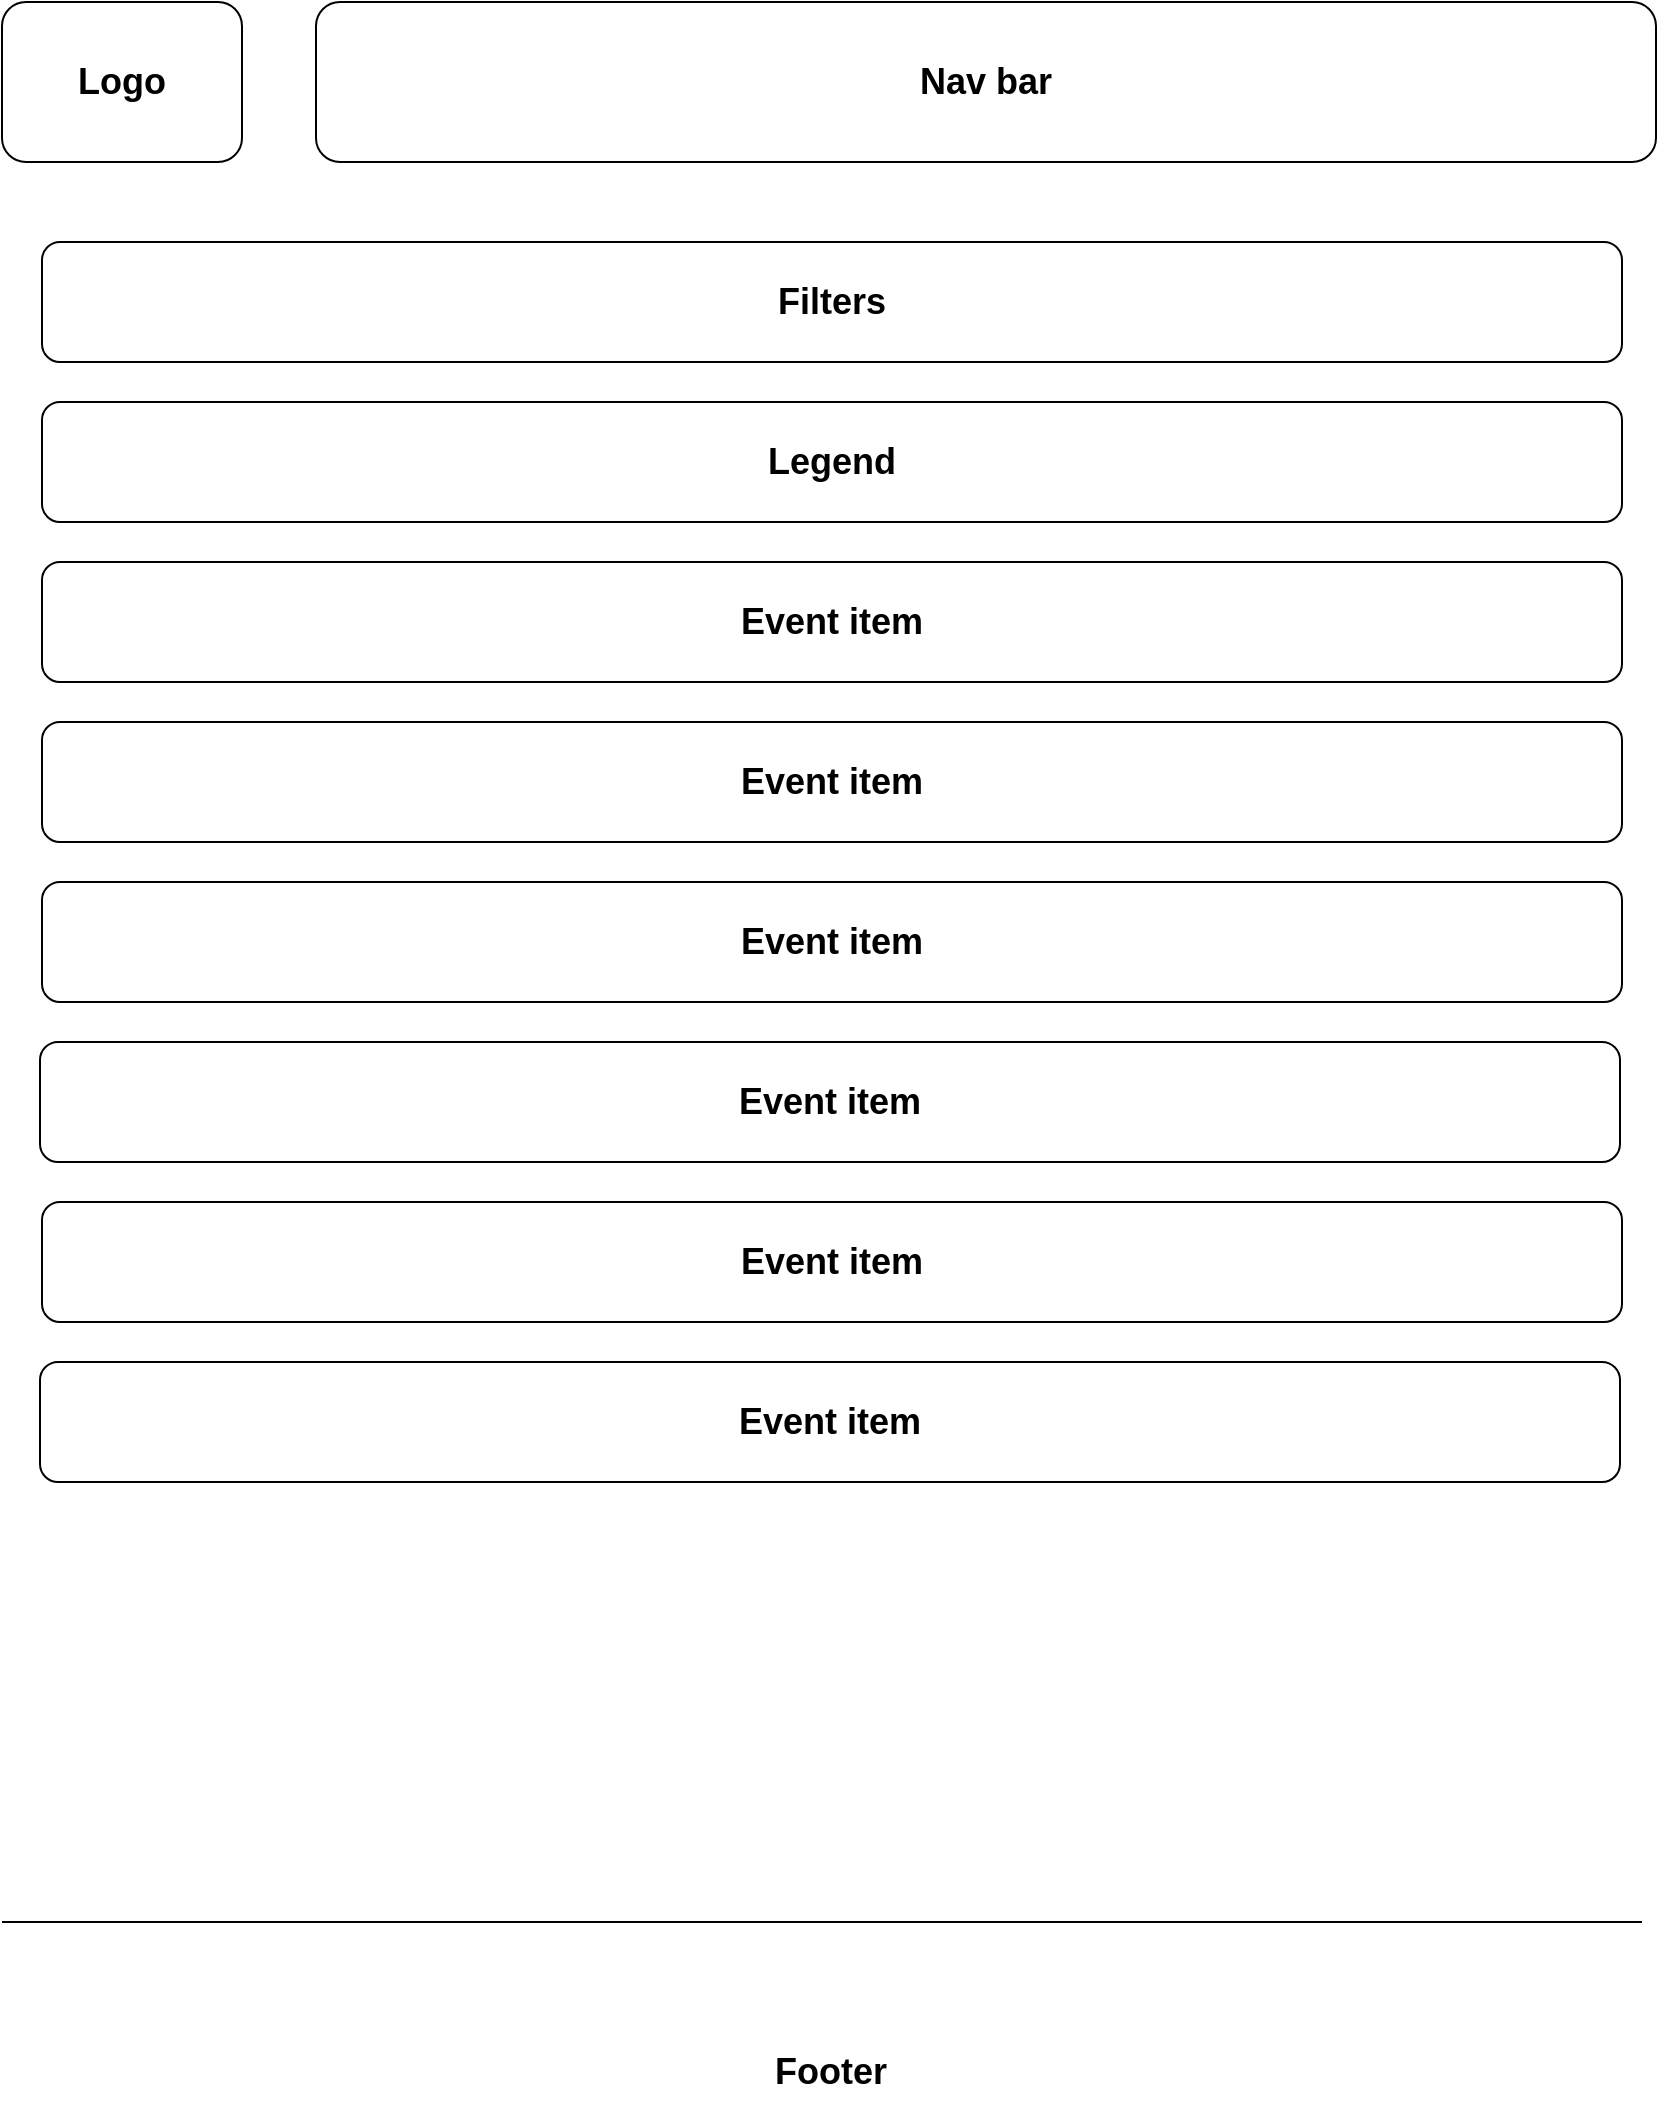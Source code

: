 <mxfile>
    <diagram id="lg_cm7hCihnjdDousHc_" name="Home page">
        <mxGraphModel dx="2619" dy="1219" grid="0" gridSize="10" guides="1" tooltips="1" connect="1" arrows="1" fold="1" page="1" pageScale="1" pageWidth="827" pageHeight="1169" math="0" shadow="0">
            <root>
                <mxCell id="0"/>
                <mxCell id="1" parent="0"/>
                <mxCell id="4" value="&lt;font style=&quot;font-size: 18px;&quot;&gt;&lt;b style=&quot;&quot;&gt;Nav bar&lt;/b&gt;&lt;/font&gt;" style="rounded=1;whiteSpace=wrap;html=1;fillColor=none;" parent="1" vertex="1">
                    <mxGeometry x="157" y="40" width="670" height="80" as="geometry"/>
                </mxCell>
                <mxCell id="5" value="&lt;font style=&quot;font-size: 18px;&quot;&gt;&lt;b style=&quot;&quot;&gt;Logo&lt;/b&gt;&lt;/font&gt;" style="rounded=1;whiteSpace=wrap;html=1;fillColor=none;" parent="1" vertex="1">
                    <mxGeometry y="40" width="120" height="80" as="geometry"/>
                </mxCell>
                <mxCell id="6" value="" style="endArrow=none;html=1;" parent="1" edge="1">
                    <mxGeometry width="50" height="50" relative="1" as="geometry">
                        <mxPoint y="1000" as="sourcePoint"/>
                        <mxPoint x="820" y="1000" as="targetPoint"/>
                        <Array as="points">
                            <mxPoint x="408" y="1000"/>
                        </Array>
                    </mxGeometry>
                </mxCell>
                <mxCell id="7" value="&lt;font style=&quot;font-size: 18px;&quot;&gt;&lt;b&gt;Footer&lt;/b&gt;&lt;/font&gt;" style="text;html=1;align=center;verticalAlign=middle;resizable=0;points=[];autosize=1;strokeColor=none;fillColor=none;" parent="1" vertex="1">
                    <mxGeometry x="374" y="1055" width="80" height="40" as="geometry"/>
                </mxCell>
                <mxCell id="14" value="&lt;font style=&quot;font-size: 18px;&quot;&gt;&lt;b style=&quot;&quot;&gt;Filters&lt;/b&gt;&lt;/font&gt;" style="rounded=1;whiteSpace=wrap;html=1;fillColor=none;" parent="1" vertex="1">
                    <mxGeometry x="20" y="160" width="790" height="60" as="geometry"/>
                </mxCell>
                <mxCell id="15" value="&lt;b style=&quot;&quot;&gt;&lt;font style=&quot;font-size: 18px;&quot;&gt;Legend&lt;/font&gt;&lt;/b&gt;" style="rounded=1;whiteSpace=wrap;html=1;fillColor=none;" parent="1" vertex="1">
                    <mxGeometry x="20" y="240" width="790" height="60" as="geometry"/>
                </mxCell>
                <mxCell id="16" value="&lt;font style=&quot;font-size: 18px;&quot;&gt;&lt;b style=&quot;&quot;&gt;Event item&lt;/b&gt;&lt;/font&gt;" style="rounded=1;whiteSpace=wrap;html=1;fillColor=none;" parent="1" vertex="1">
                    <mxGeometry x="20" y="320" width="790" height="60" as="geometry"/>
                </mxCell>
                <mxCell id="17" value="&lt;font style=&quot;font-size: 18px;&quot;&gt;&lt;b style=&quot;&quot;&gt;Event item&lt;/b&gt;&lt;/font&gt;" style="rounded=1;whiteSpace=wrap;html=1;fillColor=none;" parent="1" vertex="1">
                    <mxGeometry x="20" y="400" width="790" height="60" as="geometry"/>
                </mxCell>
                <mxCell id="18" value="&lt;font style=&quot;font-size: 18px;&quot;&gt;&lt;b style=&quot;&quot;&gt;Event item&lt;/b&gt;&lt;/font&gt;" style="rounded=1;whiteSpace=wrap;html=1;fillColor=none;" parent="1" vertex="1">
                    <mxGeometry x="20" y="480" width="790" height="60" as="geometry"/>
                </mxCell>
                <mxCell id="19" value="&lt;font style=&quot;font-size: 18px;&quot;&gt;&lt;b style=&quot;&quot;&gt;Event item&lt;/b&gt;&lt;/font&gt;" style="rounded=1;whiteSpace=wrap;html=1;fillColor=none;" parent="1" vertex="1">
                    <mxGeometry x="19" y="560" width="790" height="60" as="geometry"/>
                </mxCell>
                <mxCell id="20" value="&lt;font style=&quot;font-size: 18px;&quot;&gt;&lt;b style=&quot;&quot;&gt;Event item&lt;/b&gt;&lt;/font&gt;" style="rounded=1;whiteSpace=wrap;html=1;fillColor=none;" parent="1" vertex="1">
                    <mxGeometry x="20" y="640" width="790" height="60" as="geometry"/>
                </mxCell>
                <mxCell id="21" value="&lt;font style=&quot;font-size: 18px;&quot;&gt;&lt;b style=&quot;&quot;&gt;Event item&lt;/b&gt;&lt;/font&gt;" style="rounded=1;whiteSpace=wrap;html=1;fillColor=none;" parent="1" vertex="1">
                    <mxGeometry x="19" y="720" width="790" height="60" as="geometry"/>
                </mxCell>
            </root>
        </mxGraphModel>
    </diagram>
    <diagram name="Profile page" id="c5l0YDh3xQzmeg2ZRhD-">
        <mxGraphModel dx="2619" dy="1219" grid="0" gridSize="10" guides="1" tooltips="1" connect="1" arrows="1" fold="1" page="1" pageScale="1" pageWidth="827" pageHeight="1169" math="0" shadow="0">
            <root>
                <mxCell id="b-oymvi-nW7fgCUGC24i-0"/>
                <mxCell id="b-oymvi-nW7fgCUGC24i-1" parent="b-oymvi-nW7fgCUGC24i-0"/>
                <mxCell id="b-oymvi-nW7fgCUGC24i-2" value="&lt;font style=&quot;font-size: 18px;&quot;&gt;&lt;b style=&quot;&quot;&gt;Nav bar&lt;/b&gt;&lt;/font&gt;" style="rounded=1;whiteSpace=wrap;html=1;fillColor=none;" parent="b-oymvi-nW7fgCUGC24i-1" vertex="1">
                    <mxGeometry x="157" y="40" width="670" height="80" as="geometry"/>
                </mxCell>
                <mxCell id="b-oymvi-nW7fgCUGC24i-3" value="&lt;font style=&quot;font-size: 18px;&quot;&gt;&lt;b style=&quot;&quot;&gt;Logo&lt;/b&gt;&lt;/font&gt;" style="rounded=1;whiteSpace=wrap;html=1;fillColor=none;" parent="b-oymvi-nW7fgCUGC24i-1" vertex="1">
                    <mxGeometry y="40" width="120" height="80" as="geometry"/>
                </mxCell>
                <mxCell id="b-oymvi-nW7fgCUGC24i-4" value="" style="endArrow=none;html=1;" parent="b-oymvi-nW7fgCUGC24i-1" edge="1">
                    <mxGeometry width="50" height="50" relative="1" as="geometry">
                        <mxPoint y="1000" as="sourcePoint"/>
                        <mxPoint x="820" y="1000" as="targetPoint"/>
                        <Array as="points">
                            <mxPoint x="408" y="1000"/>
                        </Array>
                    </mxGeometry>
                </mxCell>
                <mxCell id="b-oymvi-nW7fgCUGC24i-5" value="&lt;font style=&quot;font-size: 18px;&quot;&gt;&lt;b&gt;Footer&lt;/b&gt;&lt;/font&gt;" style="text;html=1;align=center;verticalAlign=middle;resizable=0;points=[];autosize=1;strokeColor=none;fillColor=none;" parent="b-oymvi-nW7fgCUGC24i-1" vertex="1">
                    <mxGeometry x="374" y="1055" width="80" height="40" as="geometry"/>
                </mxCell>
                <mxCell id="WHDaLzOEEin49u6o-lVs-2" value="&lt;b style=&quot;&quot;&gt;&lt;font style=&quot;font-size: 18px;&quot;&gt;Personnal informations&lt;/font&gt;&lt;/b&gt;" style="rounded=1;whiteSpace=wrap;html=1;fillColor=none;" parent="b-oymvi-nW7fgCUGC24i-1" vertex="1">
                    <mxGeometry x="20" y="140" width="790" height="40" as="geometry"/>
                </mxCell>
                <mxCell id="WHDaLzOEEin49u6o-lVs-3" value="&lt;span lang=&quot;fr&quot; class=&quot;ILfuVd&quot;&gt;&lt;span class=&quot;hgKElc&quot;&gt;&lt;b&gt;&lt;font style=&quot;font-size: 18px;&quot;&gt;Events&lt;/font&gt;&lt;/b&gt;&lt;/span&gt;&lt;/span&gt;" style="rounded=1;whiteSpace=wrap;html=1;fillColor=none;" parent="b-oymvi-nW7fgCUGC24i-1" vertex="1">
                    <mxGeometry x="20" y="400" width="790" height="40" as="geometry"/>
                </mxCell>
                <mxCell id="WHDaLzOEEin49u6o-lVs-4" value="&lt;b style=&quot;&quot;&gt;&lt;font style=&quot;font-size: 18px;&quot;&gt;Update username&lt;/font&gt;&lt;/b&gt;" style="rounded=1;whiteSpace=wrap;html=1;fillColor=none;" parent="b-oymvi-nW7fgCUGC24i-1" vertex="1">
                    <mxGeometry x="20" y="250" width="250" height="60" as="geometry"/>
                </mxCell>
                <mxCell id="WHDaLzOEEin49u6o-lVs-5" value="&lt;b style=&quot;&quot;&gt;&lt;font style=&quot;font-size: 18px;&quot;&gt;Update password&lt;/font&gt;&lt;/b&gt;" style="rounded=1;whiteSpace=wrap;html=1;fillColor=none;" parent="b-oymvi-nW7fgCUGC24i-1" vertex="1">
                    <mxGeometry x="294" y="250" width="246" height="60" as="geometry"/>
                </mxCell>
                <mxCell id="WHDaLzOEEin49u6o-lVs-6" value="&lt;b style=&quot;&quot;&gt;&lt;font style=&quot;font-size: 18px;&quot;&gt;Update email&lt;/font&gt;&lt;/b&gt;" style="rounded=1;whiteSpace=wrap;html=1;fillColor=none;" parent="b-oymvi-nW7fgCUGC24i-1" vertex="1">
                    <mxGeometry x="560" y="250" width="250" height="60" as="geometry"/>
                </mxCell>
                <mxCell id="WHDaLzOEEin49u6o-lVs-7" value="&lt;b style=&quot;&quot;&gt;&lt;font style=&quot;font-size: 18px;&quot;&gt;Delete account&lt;/font&gt;&lt;/b&gt;" style="rounded=1;whiteSpace=wrap;html=1;fillColor=none;" parent="b-oymvi-nW7fgCUGC24i-1" vertex="1">
                    <mxGeometry x="20" y="320" width="250" height="60" as="geometry"/>
                </mxCell>
                <mxCell id="WHDaLzOEEin49u6o-lVs-8" value="&lt;b style=&quot;&quot;&gt;&lt;font style=&quot;font-size: 18px;&quot;&gt;Create event&lt;/font&gt;&lt;/b&gt;" style="rounded=1;whiteSpace=wrap;html=1;fillColor=none;" parent="b-oymvi-nW7fgCUGC24i-1" vertex="1">
                    <mxGeometry x="294" y="320" width="246" height="60" as="geometry"/>
                </mxCell>
                <mxCell id="WHDaLzOEEin49u6o-lVs-9" value="&lt;b style=&quot;&quot;&gt;&lt;font style=&quot;font-size: 18px;&quot;&gt;Create character&lt;/font&gt;&lt;/b&gt;" style="rounded=1;whiteSpace=wrap;html=1;fillColor=none;" parent="b-oymvi-nW7fgCUGC24i-1" vertex="1">
                    <mxGeometry x="560" y="320" width="250" height="60" as="geometry"/>
                </mxCell>
                <mxCell id="WHDaLzOEEin49u6o-lVs-10" value="&lt;font style=&quot;font-size: 18px;&quot;&gt;&lt;b&gt;Username&lt;/b&gt;&lt;/font&gt;" style="text;html=1;align=center;verticalAlign=middle;resizable=0;points=[];autosize=1;strokeColor=none;fillColor=none;" parent="b-oymvi-nW7fgCUGC24i-1" vertex="1">
                    <mxGeometry x="90" y="195" width="110" height="40" as="geometry"/>
                </mxCell>
                <mxCell id="WHDaLzOEEin49u6o-lVs-11" value="&lt;font style=&quot;font-size: 18px;&quot;&gt;&lt;b&gt;Character&lt;/b&gt;&lt;/font&gt;" style="text;html=1;align=center;verticalAlign=middle;resizable=0;points=[];autosize=1;strokeColor=none;fillColor=none;" parent="b-oymvi-nW7fgCUGC24i-1" vertex="1">
                    <mxGeometry x="359" y="195" width="110" height="40" as="geometry"/>
                </mxCell>
                <mxCell id="WHDaLzOEEin49u6o-lVs-12" value="&lt;b&gt;&lt;font style=&quot;font-size: 18px;&quot;&gt;Events&lt;/font&gt;&lt;/b&gt;" style="text;html=1;align=center;verticalAlign=middle;resizable=0;points=[];autosize=1;strokeColor=none;fillColor=none;" parent="b-oymvi-nW7fgCUGC24i-1" vertex="1">
                    <mxGeometry x="645" y="195" width="80" height="40" as="geometry"/>
                </mxCell>
                <mxCell id="2UfmYLaa5jsTqT6_OAkI-0" value="&lt;font style=&quot;font-size: 18px;&quot;&gt;&lt;b style=&quot;&quot;&gt;Event item&lt;/b&gt;&lt;/font&gt;" style="rounded=1;whiteSpace=wrap;html=1;fillColor=none;" parent="b-oymvi-nW7fgCUGC24i-1" vertex="1">
                    <mxGeometry x="22" y="460" width="790" height="60" as="geometry"/>
                </mxCell>
                <mxCell id="2UfmYLaa5jsTqT6_OAkI-1" value="&lt;font style=&quot;font-size: 18px;&quot;&gt;&lt;b style=&quot;&quot;&gt;Event item&lt;/b&gt;&lt;/font&gt;" style="rounded=1;whiteSpace=wrap;html=1;fillColor=none;" parent="b-oymvi-nW7fgCUGC24i-1" vertex="1">
                    <mxGeometry x="20" y="540" width="790" height="60" as="geometry"/>
                </mxCell>
                <mxCell id="2UfmYLaa5jsTqT6_OAkI-2" value="&lt;font style=&quot;font-size: 18px;&quot;&gt;&lt;b style=&quot;&quot;&gt;Event item&lt;/b&gt;&lt;/font&gt;" style="rounded=1;whiteSpace=wrap;html=1;fillColor=none;" parent="b-oymvi-nW7fgCUGC24i-1" vertex="1">
                    <mxGeometry x="19" y="620" width="790" height="60" as="geometry"/>
                </mxCell>
                <mxCell id="3txmaIRMKxxxrC524Q3n-0" value="&lt;span lang=&quot;fr&quot; class=&quot;ILfuVd&quot;&gt;&lt;span class=&quot;hgKElc&quot;&gt;&lt;b&gt;&lt;font style=&quot;font-size: 18px;&quot;&gt;Characters&lt;/font&gt;&lt;/b&gt;&lt;/span&gt;&lt;/span&gt;" style="rounded=1;whiteSpace=wrap;html=1;fillColor=none;" parent="b-oymvi-nW7fgCUGC24i-1" vertex="1">
                    <mxGeometry x="22" y="700" width="790" height="40" as="geometry"/>
                </mxCell>
                <mxCell id="3txmaIRMKxxxrC524Q3n-1" value="&lt;font style=&quot;font-size: 18px;&quot;&gt;&lt;b style=&quot;&quot;&gt;Character item&lt;/b&gt;&lt;/font&gt;" style="rounded=1;whiteSpace=wrap;html=1;fillColor=none;" parent="b-oymvi-nW7fgCUGC24i-1" vertex="1">
                    <mxGeometry x="22" y="760" width="790" height="60" as="geometry"/>
                </mxCell>
                <mxCell id="3txmaIRMKxxxrC524Q3n-2" value="&lt;font style=&quot;font-size: 18px;&quot;&gt;&lt;b style=&quot;&quot;&gt;Character item&lt;/b&gt;&lt;/font&gt;" style="rounded=1;whiteSpace=wrap;html=1;fillColor=none;" parent="b-oymvi-nW7fgCUGC24i-1" vertex="1">
                    <mxGeometry x="19" y="840" width="790" height="60" as="geometry"/>
                </mxCell>
                <mxCell id="3txmaIRMKxxxrC524Q3n-3" value="&lt;font style=&quot;font-size: 18px;&quot;&gt;&lt;b style=&quot;&quot;&gt;Character item&lt;/b&gt;&lt;/font&gt;" style="rounded=1;whiteSpace=wrap;html=1;fillColor=none;" parent="b-oymvi-nW7fgCUGC24i-1" vertex="1">
                    <mxGeometry x="19" y="920" width="790" height="60" as="geometry"/>
                </mxCell>
            </root>
        </mxGraphModel>
    </diagram>
    <diagram name="Event details page" id="zMBhiRb14BfEAKUwJiLK">
        <mxGraphModel dx="2619" dy="1219" grid="0" gridSize="10" guides="1" tooltips="1" connect="1" arrows="1" fold="1" page="1" pageScale="1" pageWidth="827" pageHeight="1169" math="0" shadow="0">
            <root>
                <mxCell id="z8dM9w1mVIMloBhFgjtK-0"/>
                <mxCell id="z8dM9w1mVIMloBhFgjtK-1" parent="z8dM9w1mVIMloBhFgjtK-0"/>
                <mxCell id="z8dM9w1mVIMloBhFgjtK-2" value="&lt;font style=&quot;font-size: 18px;&quot;&gt;&lt;b style=&quot;&quot;&gt;Nav bar&lt;/b&gt;&lt;/font&gt;" style="rounded=1;whiteSpace=wrap;html=1;fillColor=none;" parent="z8dM9w1mVIMloBhFgjtK-1" vertex="1">
                    <mxGeometry x="157" y="40" width="670" height="80" as="geometry"/>
                </mxCell>
                <mxCell id="z8dM9w1mVIMloBhFgjtK-3" value="&lt;font style=&quot;font-size: 18px;&quot;&gt;&lt;b style=&quot;&quot;&gt;Logo&lt;/b&gt;&lt;/font&gt;" style="rounded=1;whiteSpace=wrap;html=1;fillColor=none;" parent="z8dM9w1mVIMloBhFgjtK-1" vertex="1">
                    <mxGeometry y="40" width="120" height="80" as="geometry"/>
                </mxCell>
                <mxCell id="wJDVBu92KYAl2t4u2zGb-0" value="" style="rounded=1;whiteSpace=wrap;html=1;fillColor=none;" parent="z8dM9w1mVIMloBhFgjtK-1" vertex="1">
                    <mxGeometry x="20" y="140" width="790" height="1010" as="geometry"/>
                </mxCell>
                <mxCell id="wJDVBu92KYAl2t4u2zGb-1" value="&lt;font style=&quot;font-size: 24px;&quot;&gt;&lt;b&gt;Title&lt;/b&gt;&lt;/font&gt;" style="text;html=1;align=center;verticalAlign=middle;whiteSpace=wrap;rounded=0;" parent="z8dM9w1mVIMloBhFgjtK-1" vertex="1">
                    <mxGeometry x="384" y="170" width="60" height="30" as="geometry"/>
                </mxCell>
                <mxCell id="wJDVBu92KYAl2t4u2zGb-2" value="&lt;font style=&quot;font-size: 24px;&quot;&gt;&lt;b&gt;Tag&lt;/b&gt;&lt;/font&gt;" style="text;html=1;align=center;verticalAlign=middle;whiteSpace=wrap;rounded=0;" parent="z8dM9w1mVIMloBhFgjtK-1" vertex="1">
                    <mxGeometry x="384" y="220" width="60" height="30" as="geometry"/>
                </mxCell>
                <mxCell id="4Ttr9yRr4apNusloh6K8-0" value="&lt;font style=&quot;font-size: 18px;&quot;&gt;&lt;b&gt;Event informations&lt;/b&gt;&lt;/font&gt;" style="text;html=1;align=center;verticalAlign=middle;whiteSpace=wrap;rounded=0;" parent="z8dM9w1mVIMloBhFgjtK-1" vertex="1">
                    <mxGeometry x="310" y="270" width="210" height="30" as="geometry"/>
                </mxCell>
                <mxCell id="4Ttr9yRr4apNusloh6K8-1" value="&lt;font style=&quot;font-size: 18px;&quot;&gt;&lt;b&gt;Max players&lt;/b&gt;&lt;/font&gt;" style="text;html=1;align=center;verticalAlign=middle;whiteSpace=wrap;rounded=0;" parent="z8dM9w1mVIMloBhFgjtK-1" vertex="1">
                    <mxGeometry x="520" y="350" width="210" height="30" as="geometry"/>
                </mxCell>
                <mxCell id="4Ttr9yRr4apNusloh6K8-2" value="&lt;span style=&quot;font-size: 18px;&quot;&gt;&lt;b&gt;Date&lt;/b&gt;&lt;/span&gt;" style="text;html=1;align=center;verticalAlign=middle;whiteSpace=wrap;rounded=0;" parent="z8dM9w1mVIMloBhFgjtK-1" vertex="1">
                    <mxGeometry x="99" y="310" width="210" height="30" as="geometry"/>
                </mxCell>
                <mxCell id="4Ttr9yRr4apNusloh6K8-3" value="&lt;span style=&quot;font-size: 18px;&quot;&gt;&lt;b&gt;Duration&lt;/b&gt;&lt;/span&gt;" style="text;html=1;align=center;verticalAlign=middle;whiteSpace=wrap;rounded=0;" parent="z8dM9w1mVIMloBhFgjtK-1" vertex="1">
                    <mxGeometry x="99" y="350" width="210" height="30" as="geometry"/>
                </mxCell>
                <mxCell id="4Ttr9yRr4apNusloh6K8-4" value="&lt;span style=&quot;font-size: 18px;&quot;&gt;&lt;b&gt;Server&lt;/b&gt;&lt;/span&gt;" style="text;html=1;align=center;verticalAlign=middle;whiteSpace=wrap;rounded=0;" parent="z8dM9w1mVIMloBhFgjtK-1" vertex="1">
                    <mxGeometry x="520" y="310" width="210" height="30" as="geometry"/>
                </mxCell>
                <mxCell id="4Ttr9yRr4apNusloh6K8-5" value="&lt;span style=&quot;font-size: 18px;&quot;&gt;&lt;b&gt;Area&lt;/b&gt;&lt;/span&gt;" style="text;html=1;align=center;verticalAlign=middle;whiteSpace=wrap;rounded=0;" parent="z8dM9w1mVIMloBhFgjtK-1" vertex="1">
                    <mxGeometry x="99" y="390" width="210" height="30" as="geometry"/>
                </mxCell>
                <mxCell id="4Ttr9yRr4apNusloh6K8-6" value="&lt;span style=&quot;font-size: 18px;&quot;&gt;&lt;b&gt;Sub-area&lt;/b&gt;&lt;/span&gt;" style="text;html=1;align=center;verticalAlign=middle;whiteSpace=wrap;rounded=0;" parent="z8dM9w1mVIMloBhFgjtK-1" vertex="1">
                    <mxGeometry x="520" y="390" width="210" height="30" as="geometry"/>
                </mxCell>
                <mxCell id="4Ttr9yRr4apNusloh6K8-7" value="&lt;font style=&quot;font-size: 18px;&quot;&gt;&lt;b&gt;Event team&lt;/b&gt;&lt;/font&gt;" style="text;html=1;align=center;verticalAlign=middle;whiteSpace=wrap;rounded=0;" parent="z8dM9w1mVIMloBhFgjtK-1" vertex="1">
                    <mxGeometry x="309" y="550" width="210" height="30" as="geometry"/>
                </mxCell>
                <mxCell id="TBsE52Iozmbkk8VxX13--0" value="&lt;font style=&quot;font-size: 18px;&quot;&gt;&lt;b style=&quot;&quot;&gt;Character item&lt;/b&gt;&lt;/font&gt;" style="rounded=1;whiteSpace=wrap;html=1;fillColor=none;" parent="z8dM9w1mVIMloBhFgjtK-1" vertex="1">
                    <mxGeometry x="40" y="600" width="750" height="60" as="geometry"/>
                </mxCell>
                <mxCell id="TBsE52Iozmbkk8VxX13--1" value="&lt;font style=&quot;font-size: 18px;&quot;&gt;&lt;b style=&quot;&quot;&gt;Character item&lt;/b&gt;&lt;/font&gt;" style="rounded=1;whiteSpace=wrap;html=1;fillColor=none;" parent="z8dM9w1mVIMloBhFgjtK-1" vertex="1">
                    <mxGeometry x="39" y="680" width="750" height="60" as="geometry"/>
                </mxCell>
                <mxCell id="TBsE52Iozmbkk8VxX13--4" value="&lt;font style=&quot;font-size: 18px;&quot;&gt;&lt;b&gt;Discussion&lt;/b&gt;&lt;/font&gt;" style="text;html=1;align=center;verticalAlign=middle;whiteSpace=wrap;rounded=0;" parent="z8dM9w1mVIMloBhFgjtK-1" vertex="1">
                    <mxGeometry x="310" y="760" width="210" height="30" as="geometry"/>
                </mxCell>
                <mxCell id="TBsE52Iozmbkk8VxX13--5" value="&lt;font style=&quot;font-size: 18px;&quot;&gt;&lt;b style=&quot;&quot;&gt;Comment&lt;/b&gt;&lt;/font&gt;" style="rounded=1;whiteSpace=wrap;html=1;fillColor=none;" parent="z8dM9w1mVIMloBhFgjtK-1" vertex="1">
                    <mxGeometry x="248" y="810" width="541" height="50" as="geometry"/>
                </mxCell>
                <mxCell id="TBsE52Iozmbkk8VxX13--6" value="&lt;font style=&quot;font-size: 18px;&quot;&gt;&lt;b style=&quot;&quot;&gt;Comment&lt;/b&gt;&lt;/font&gt;" style="rounded=1;whiteSpace=wrap;html=1;fillColor=none;" parent="z8dM9w1mVIMloBhFgjtK-1" vertex="1">
                    <mxGeometry x="39" y="880" width="541" height="50" as="geometry"/>
                </mxCell>
                <mxCell id="BErcc0tBe2-TF9eZi5Th-0" value="&lt;span style=&quot;font-size: 18px;&quot;&gt;&lt;b&gt;Join&lt;/b&gt;&lt;/span&gt;" style="rounded=1;whiteSpace=wrap;html=1;fillColor=none;" parent="z8dM9w1mVIMloBhFgjtK-1" vertex="1">
                    <mxGeometry x="698" y="550" width="89" height="30" as="geometry"/>
                </mxCell>
                <mxCell id="BErcc0tBe2-TF9eZi5Th-1" value="&lt;span style=&quot;font-size: 18px;&quot;&gt;&lt;b&gt;Comment&lt;/b&gt;&lt;/span&gt;" style="rounded=1;whiteSpace=wrap;html=1;fillColor=none;" parent="z8dM9w1mVIMloBhFgjtK-1" vertex="1">
                    <mxGeometry x="698" y="760" width="91" height="30" as="geometry"/>
                </mxCell>
                <mxCell id="BErcc0tBe2-TF9eZi5Th-2" value="&lt;span style=&quot;font-size: 18px;&quot;&gt;&lt;b&gt;Delete&lt;/b&gt;&lt;/span&gt;" style="rounded=1;whiteSpace=wrap;html=1;fillColor=none;" parent="z8dM9w1mVIMloBhFgjtK-1" vertex="1">
                    <mxGeometry x="620" y="1000" width="140" height="60" as="geometry"/>
                </mxCell>
                <mxCell id="BErcc0tBe2-TF9eZi5Th-3" value="&lt;span style=&quot;font-size: 18px;&quot;&gt;&lt;b&gt;Comment&lt;/b&gt;&lt;/span&gt;&lt;span style=&quot;font-family: monospace; font-size: 0px; text-align: start; text-wrap-mode: nowrap;&quot;&gt;%3CmxGraphModel%3E%3Croot%3E%3CmxCell%20id%3D%220%22%2F%3E%3CmxCell%20id%3D%221%22%20parent%3D%220%22%2F%3E%3CmxCell%20id%3D%222%22%20value%3D%22%26lt%3Bspan%20style%3D%26quot%3Bfont-size%3A%2018px%3B%26quot%3B%26gt%3B%26lt%3Bb%26gt%3BDelete%26lt%3B%2Fb%26gt%3B%26lt%3B%2Fspan%26gt%3B%22%20style%3D%22rounded%3D1%3BwhiteSpace%3Dwrap%3Bhtml%3D1%3BfillColor%3Dnone%3B%22%20vertex%3D%221%22%20parent%3D%221%22%3E%3CmxGeometry%20x%3D%22640%22%20y%3D%22960%22%20width%3D%22120%22%20height%3D%2260%22%20as%3D%22geometry%22%2F%3E%3C%2FmxCell%3E%3C%2Froot%3E%3C%2FmxGraphModel%3E&lt;/span&gt;" style="rounded=1;whiteSpace=wrap;html=1;fillColor=none;" parent="z8dM9w1mVIMloBhFgjtK-1" vertex="1">
                    <mxGeometry x="444" y="1000" width="140" height="60" as="geometry"/>
                </mxCell>
                <mxCell id="BErcc0tBe2-TF9eZi5Th-4" value="&lt;span style=&quot;font-size: 18px;&quot;&gt;&lt;b&gt;Join&lt;/b&gt;&lt;/span&gt;" style="rounded=1;whiteSpace=wrap;html=1;fillColor=none;" parent="z8dM9w1mVIMloBhFgjtK-1" vertex="1">
                    <mxGeometry x="260" y="1000" width="140" height="60" as="geometry"/>
                </mxCell>
                <mxCell id="BErcc0tBe2-TF9eZi5Th-5" value="&lt;span style=&quot;font-size: 18px;&quot;&gt;&lt;b&gt;Update&lt;/b&gt;&lt;/span&gt;" style="rounded=1;whiteSpace=wrap;html=1;fillColor=none;" parent="z8dM9w1mVIMloBhFgjtK-1" vertex="1">
                    <mxGeometry x="90" y="1000" width="140" height="60" as="geometry"/>
                </mxCell>
                <mxCell id="L4ZXAZAg0arCX60orzqt-1" value="&lt;font style=&quot;font-size: 18px;&quot;&gt;&lt;b&gt;Description&lt;/b&gt;&lt;/font&gt;" style="text;html=1;align=center;verticalAlign=middle;whiteSpace=wrap;rounded=0;" parent="z8dM9w1mVIMloBhFgjtK-1" vertex="1">
                    <mxGeometry x="309" y="430" width="210" height="30" as="geometry"/>
                </mxCell>
                <mxCell id="fxFZvM8Q02-vVV6zbuzs-0" value="&lt;font style=&quot;font-size: 12px;&quot;&gt;&lt;b style=&quot;&quot;&gt;Return&lt;/b&gt;&lt;/font&gt;" style="rounded=1;whiteSpace=wrap;html=1;fillColor=none;" vertex="1" parent="z8dM9w1mVIMloBhFgjtK-1">
                    <mxGeometry x="384" y="1080" width="80" height="40" as="geometry"/>
                </mxCell>
            </root>
        </mxGraphModel>
    </diagram>
    <diagram name="Character details page" id="5PSCyeapuaTzTzn7JvTQ">
        <mxGraphModel dx="2619" dy="1219" grid="0" gridSize="10" guides="1" tooltips="1" connect="1" arrows="1" fold="1" page="1" pageScale="1" pageWidth="827" pageHeight="1169" math="0" shadow="0">
            <root>
                <mxCell id="XNvtBCkQPf6rVRYhJgNN-0"/>
                <mxCell id="XNvtBCkQPf6rVRYhJgNN-1" parent="XNvtBCkQPf6rVRYhJgNN-0"/>
                <mxCell id="XNvtBCkQPf6rVRYhJgNN-2" value="&lt;font style=&quot;font-size: 18px;&quot;&gt;&lt;b style=&quot;&quot;&gt;Nav bar&lt;/b&gt;&lt;/font&gt;" style="rounded=1;whiteSpace=wrap;html=1;fillColor=none;" parent="XNvtBCkQPf6rVRYhJgNN-1" vertex="1">
                    <mxGeometry x="157" y="40" width="670" height="80" as="geometry"/>
                </mxCell>
                <mxCell id="XNvtBCkQPf6rVRYhJgNN-3" value="&lt;font style=&quot;font-size: 18px;&quot;&gt;&lt;b style=&quot;&quot;&gt;Logo&lt;/b&gt;&lt;/font&gt;" style="rounded=1;whiteSpace=wrap;html=1;fillColor=none;" parent="XNvtBCkQPf6rVRYhJgNN-1" vertex="1">
                    <mxGeometry y="40" width="120" height="80" as="geometry"/>
                </mxCell>
                <mxCell id="XNvtBCkQPf6rVRYhJgNN-4" value="" style="endArrow=none;html=1;" parent="XNvtBCkQPf6rVRYhJgNN-1" edge="1">
                    <mxGeometry width="50" height="50" relative="1" as="geometry">
                        <mxPoint y="1000" as="sourcePoint"/>
                        <mxPoint x="820" y="1000" as="targetPoint"/>
                        <Array as="points">
                            <mxPoint x="408" y="1000"/>
                        </Array>
                    </mxGeometry>
                </mxCell>
                <mxCell id="XNvtBCkQPf6rVRYhJgNN-5" value="&lt;font style=&quot;font-size: 18px;&quot;&gt;&lt;b&gt;Footer&lt;/b&gt;&lt;/font&gt;" style="text;html=1;align=center;verticalAlign=middle;resizable=0;points=[];autosize=1;strokeColor=none;fillColor=none;" parent="XNvtBCkQPf6rVRYhJgNN-1" vertex="1">
                    <mxGeometry x="374" y="1055" width="80" height="40" as="geometry"/>
                </mxCell>
                <mxCell id="XNvtBCkQPf6rVRYhJgNN-6" value="" style="rounded=1;whiteSpace=wrap;html=1;fillColor=none;" parent="XNvtBCkQPf6rVRYhJgNN-1" vertex="1">
                    <mxGeometry x="30" y="140" width="790" height="840" as="geometry"/>
                </mxCell>
                <mxCell id="XNvtBCkQPf6rVRYhJgNN-7" value="&lt;span style=&quot;font-size: 24px;&quot;&gt;&lt;b&gt;Name&lt;/b&gt;&lt;/span&gt;" style="text;html=1;align=center;verticalAlign=middle;whiteSpace=wrap;rounded=0;" parent="XNvtBCkQPf6rVRYhJgNN-1" vertex="1">
                    <mxGeometry x="384" y="170" width="60" height="30" as="geometry"/>
                </mxCell>
                <mxCell id="fru4O--NyeKHNsNmnOZi-1" value="&lt;font style=&quot;font-size: 18px;&quot;&gt;&lt;b style=&quot;&quot;&gt;Avatar&lt;/b&gt;&lt;/font&gt;" style="rounded=1;whiteSpace=wrap;html=1;fillColor=none;" parent="XNvtBCkQPf6rVRYhJgNN-1" vertex="1">
                    <mxGeometry x="60" y="320" width="240" height="440" as="geometry"/>
                </mxCell>
                <mxCell id="B9RZF7vl_pDIxbssvk6f-0" value="&lt;span style=&quot;font-size: 18px;&quot;&gt;&lt;b&gt;Update&lt;/b&gt;&lt;/span&gt;" style="rounded=1;whiteSpace=wrap;html=1;fillColor=none;" parent="XNvtBCkQPf6rVRYhJgNN-1" vertex="1">
                    <mxGeometry x="260" y="840" width="140" height="60" as="geometry"/>
                </mxCell>
                <mxCell id="xTF99gJd9BhkwY90fFsz-0" value="&lt;span style=&quot;font-size: 18px;&quot;&gt;&lt;b&gt;Delete&lt;/b&gt;&lt;/span&gt;" style="rounded=1;whiteSpace=wrap;html=1;fillColor=none;" parent="XNvtBCkQPf6rVRYhJgNN-1" vertex="1">
                    <mxGeometry x="440" y="840" width="140" height="60" as="geometry"/>
                </mxCell>
                <mxCell id="pV9wI9caHN614u4vRkAg-0" value="&lt;span style=&quot;font-size: 18px;&quot;&gt;&lt;b&gt;Sex&lt;/b&gt;&lt;/span&gt;" style="text;html=1;align=center;verticalAlign=middle;whiteSpace=wrap;rounded=0;" parent="XNvtBCkQPf6rVRYhJgNN-1" vertex="1">
                    <mxGeometry x="360" y="580" width="170" height="30" as="geometry"/>
                </mxCell>
                <mxCell id="pV9wI9caHN614u4vRkAg-1" value="&lt;span style=&quot;font-size: 18px;&quot;&gt;&lt;b&gt;Serveur&lt;/b&gt;&lt;/span&gt;" style="text;html=1;align=center;verticalAlign=middle;whiteSpace=wrap;rounded=0;" parent="XNvtBCkQPf6rVRYhJgNN-1" vertex="1">
                    <mxGeometry x="360" y="470" width="170" height="30" as="geometry"/>
                </mxCell>
                <mxCell id="pV9wI9caHN614u4vRkAg-2" value="&lt;span style=&quot;font-size: 18px;&quot;&gt;&lt;b&gt;Stuff&lt;/b&gt;&lt;/span&gt;" style="text;html=1;align=center;verticalAlign=middle;whiteSpace=wrap;rounded=0;" parent="XNvtBCkQPf6rVRYhJgNN-1" vertex="1">
                    <mxGeometry x="590" y="580" width="170" height="30" as="geometry"/>
                </mxCell>
                <mxCell id="pV9wI9caHN614u4vRkAg-3" value="&lt;span style=&quot;font-size: 18px;&quot;&gt;&lt;b&gt;Alignment&lt;/b&gt;&lt;/span&gt;" style="text;html=1;align=center;verticalAlign=middle;whiteSpace=wrap;rounded=0;" parent="XNvtBCkQPf6rVRYhJgNN-1" vertex="1">
                    <mxGeometry x="590" y="525" width="170" height="30" as="geometry"/>
                </mxCell>
                <mxCell id="pV9wI9caHN614u4vRkAg-4" value="&lt;span style=&quot;font-size: 18px;&quot;&gt;&lt;b&gt;Breed&lt;/b&gt;&lt;/span&gt;" style="text;html=1;align=center;verticalAlign=middle;whiteSpace=wrap;rounded=0;" parent="XNvtBCkQPf6rVRYhJgNN-1" vertex="1">
                    <mxGeometry x="360" y="525" width="170" height="30" as="geometry"/>
                </mxCell>
                <mxCell id="XVcN-pdqhJwXhtPZqVk9-0" value="&lt;span style=&quot;font-size: 18px;&quot;&gt;&lt;b&gt;Level&lt;/b&gt;&lt;/span&gt;" style="text;html=1;align=center;verticalAlign=middle;whiteSpace=wrap;rounded=0;" parent="XNvtBCkQPf6rVRYhJgNN-1" vertex="1">
                    <mxGeometry x="590" y="470" width="170" height="30" as="geometry"/>
                </mxCell>
                <mxCell id="RJW6Vi5PaAI8ox-sixdX-0" value="&lt;font style=&quot;font-size: 12px;&quot;&gt;&lt;b style=&quot;&quot;&gt;Return&lt;/b&gt;&lt;/font&gt;" style="rounded=1;whiteSpace=wrap;html=1;fillColor=none;" vertex="1" parent="XNvtBCkQPf6rVRYhJgNN-1">
                    <mxGeometry x="374" y="920" width="80" height="40" as="geometry"/>
                </mxCell>
            </root>
        </mxGraphModel>
    </diagram>
</mxfile>